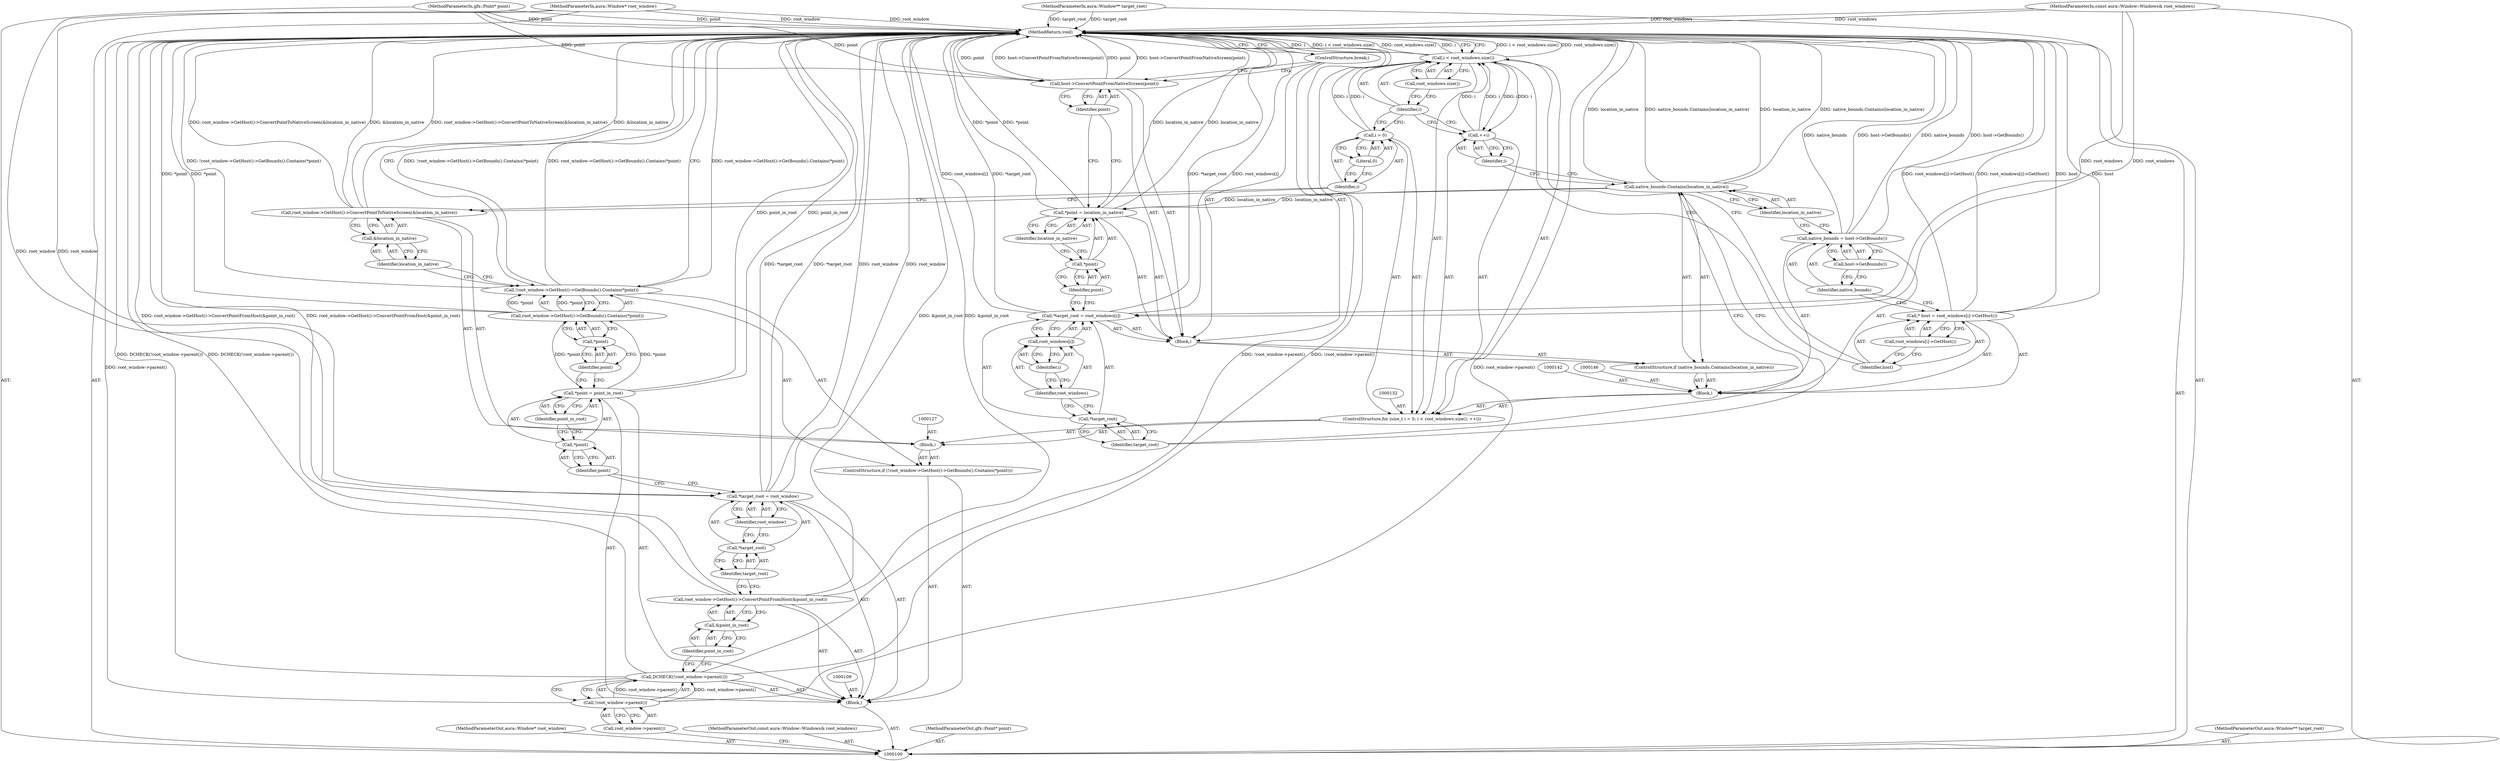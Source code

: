 digraph "1_Chrome_c21d7ac13d69cbadbbb5b2dc147be1933d52147a" {
"1000167" [label="(MethodReturn,void)"];
"1000116" [label="(Identifier,root_window)"];
"1000113" [label="(Call,*target_root = root_window)"];
"1000114" [label="(Call,*target_root)"];
"1000115" [label="(Identifier,target_root)"];
"1000120" [label="(Identifier,point_in_root)"];
"1000117" [label="(Call,*point = point_in_root)"];
"1000118" [label="(Call,*point)"];
"1000119" [label="(Identifier,point)"];
"1000121" [label="(ControlStructure,if (!root_window->GetHost()->GetBounds().Contains(*point)))"];
"1000124" [label="(Call,*point)"];
"1000125" [label="(Identifier,point)"];
"1000122" [label="(Call,!root_window->GetHost()->GetBounds().Contains(*point))"];
"1000123" [label="(Call,root_window->GetHost()->GetBounds().Contains(*point))"];
"1000126" [label="(Block,)"];
"1000128" [label="(Call,root_window->GetHost()->ConvertPointToNativeScreen(&location_in_native))"];
"1000129" [label="(Call,&location_in_native)"];
"1000130" [label="(Identifier,location_in_native)"];
"1000133" [label="(Call,i = 0)"];
"1000134" [label="(Identifier,i)"];
"1000135" [label="(Literal,0)"];
"1000136" [label="(Call,i < root_windows.size())"];
"1000137" [label="(Identifier,i)"];
"1000138" [label="(Call,root_windows.size())"];
"1000131" [label="(ControlStructure,for (size_t i = 0; i < root_windows.size(); ++i))"];
"1000139" [label="(Call,++i)"];
"1000140" [label="(Identifier,i)"];
"1000101" [label="(MethodParameterIn,aura::Window* root_window)"];
"1000246" [label="(MethodParameterOut,aura::Window* root_window)"];
"1000143" [label="(Call,* host = root_windows[i]->GetHost())"];
"1000144" [label="(Identifier,host)"];
"1000145" [label="(Call,root_windows[i]->GetHost())"];
"1000147" [label="(Call,native_bounds = host->GetBounds())"];
"1000148" [label="(Identifier,native_bounds)"];
"1000149" [label="(Call,host->GetBounds())"];
"1000141" [label="(Block,)"];
"1000151" [label="(Call,native_bounds.Contains(location_in_native))"];
"1000152" [label="(Identifier,location_in_native)"];
"1000153" [label="(Block,)"];
"1000150" [label="(ControlStructure,if (native_bounds.Contains(location_in_native)))"];
"1000156" [label="(Identifier,target_root)"];
"1000157" [label="(Call,root_windows[i])"];
"1000158" [label="(Identifier,root_windows)"];
"1000159" [label="(Identifier,i)"];
"1000154" [label="(Call,*target_root = root_windows[i])"];
"1000155" [label="(Call,*target_root)"];
"1000162" [label="(Identifier,point)"];
"1000163" [label="(Identifier,location_in_native)"];
"1000160" [label="(Call,*point = location_in_native)"];
"1000161" [label="(Call,*point)"];
"1000165" [label="(Identifier,point)"];
"1000164" [label="(Call,host->ConvertPointFromNativeScreen(point))"];
"1000166" [label="(ControlStructure,break;)"];
"1000102" [label="(MethodParameterIn,const aura::Window::Windows& root_windows)"];
"1000247" [label="(MethodParameterOut,const aura::Window::Windows& root_windows)"];
"1000103" [label="(MethodParameterIn,gfx::Point* point)"];
"1000248" [label="(MethodParameterOut,gfx::Point* point)"];
"1000105" [label="(Block,)"];
"1000104" [label="(MethodParameterIn,aura::Window** target_root)"];
"1000249" [label="(MethodParameterOut,aura::Window** target_root)"];
"1000108" [label="(Call,root_window->parent())"];
"1000106" [label="(Call,DCHECK(!root_window->parent()))"];
"1000107" [label="(Call,!root_window->parent())"];
"1000110" [label="(Call,root_window->GetHost()->ConvertPointFromHost(&point_in_root))"];
"1000111" [label="(Call,&point_in_root)"];
"1000112" [label="(Identifier,point_in_root)"];
"1000167" -> "1000100"  [label="AST: "];
"1000167" -> "1000136"  [label="CFG: "];
"1000167" -> "1000166"  [label="CFG: "];
"1000167" -> "1000122"  [label="CFG: "];
"1000164" -> "1000167"  [label="DDG: host->ConvertPointFromNativeScreen(point)"];
"1000164" -> "1000167"  [label="DDG: point"];
"1000107" -> "1000167"  [label="DDG: root_window->parent()"];
"1000154" -> "1000167"  [label="DDG: root_windows[i]"];
"1000154" -> "1000167"  [label="DDG: *target_root"];
"1000104" -> "1000167"  [label="DDG: target_root"];
"1000151" -> "1000167"  [label="DDG: location_in_native"];
"1000151" -> "1000167"  [label="DDG: native_bounds.Contains(location_in_native)"];
"1000160" -> "1000167"  [label="DDG: location_in_native"];
"1000160" -> "1000167"  [label="DDG: *point"];
"1000106" -> "1000167"  [label="DDG: !root_window->parent()"];
"1000106" -> "1000167"  [label="DDG: DCHECK(!root_window->parent())"];
"1000113" -> "1000167"  [label="DDG: *target_root"];
"1000113" -> "1000167"  [label="DDG: root_window"];
"1000122" -> "1000167"  [label="DDG: root_window->GetHost()->GetBounds().Contains(*point)"];
"1000122" -> "1000167"  [label="DDG: !root_window->GetHost()->GetBounds().Contains(*point)"];
"1000128" -> "1000167"  [label="DDG: &location_in_native"];
"1000128" -> "1000167"  [label="DDG: root_window->GetHost()->ConvertPointToNativeScreen(&location_in_native)"];
"1000103" -> "1000167"  [label="DDG: point"];
"1000143" -> "1000167"  [label="DDG: host"];
"1000143" -> "1000167"  [label="DDG: root_windows[i]->GetHost()"];
"1000147" -> "1000167"  [label="DDG: host->GetBounds()"];
"1000147" -> "1000167"  [label="DDG: native_bounds"];
"1000102" -> "1000167"  [label="DDG: root_windows"];
"1000101" -> "1000167"  [label="DDG: root_window"];
"1000110" -> "1000167"  [label="DDG: root_window->GetHost()->ConvertPointFromHost(&point_in_root)"];
"1000110" -> "1000167"  [label="DDG: &point_in_root"];
"1000117" -> "1000167"  [label="DDG: point_in_root"];
"1000136" -> "1000167"  [label="DDG: i < root_windows.size()"];
"1000136" -> "1000167"  [label="DDG: root_windows.size()"];
"1000136" -> "1000167"  [label="DDG: i"];
"1000123" -> "1000167"  [label="DDG: *point"];
"1000116" -> "1000113"  [label="AST: "];
"1000116" -> "1000114"  [label="CFG: "];
"1000113" -> "1000116"  [label="CFG: "];
"1000113" -> "1000105"  [label="AST: "];
"1000113" -> "1000116"  [label="CFG: "];
"1000114" -> "1000113"  [label="AST: "];
"1000116" -> "1000113"  [label="AST: "];
"1000119" -> "1000113"  [label="CFG: "];
"1000113" -> "1000167"  [label="DDG: *target_root"];
"1000113" -> "1000167"  [label="DDG: root_window"];
"1000101" -> "1000113"  [label="DDG: root_window"];
"1000114" -> "1000113"  [label="AST: "];
"1000114" -> "1000115"  [label="CFG: "];
"1000115" -> "1000114"  [label="AST: "];
"1000116" -> "1000114"  [label="CFG: "];
"1000115" -> "1000114"  [label="AST: "];
"1000115" -> "1000110"  [label="CFG: "];
"1000114" -> "1000115"  [label="CFG: "];
"1000120" -> "1000117"  [label="AST: "];
"1000120" -> "1000118"  [label="CFG: "];
"1000117" -> "1000120"  [label="CFG: "];
"1000117" -> "1000105"  [label="AST: "];
"1000117" -> "1000120"  [label="CFG: "];
"1000118" -> "1000117"  [label="AST: "];
"1000120" -> "1000117"  [label="AST: "];
"1000125" -> "1000117"  [label="CFG: "];
"1000117" -> "1000167"  [label="DDG: point_in_root"];
"1000117" -> "1000123"  [label="DDG: *point"];
"1000118" -> "1000117"  [label="AST: "];
"1000118" -> "1000119"  [label="CFG: "];
"1000119" -> "1000118"  [label="AST: "];
"1000120" -> "1000118"  [label="CFG: "];
"1000119" -> "1000118"  [label="AST: "];
"1000119" -> "1000113"  [label="CFG: "];
"1000118" -> "1000119"  [label="CFG: "];
"1000121" -> "1000105"  [label="AST: "];
"1000122" -> "1000121"  [label="AST: "];
"1000126" -> "1000121"  [label="AST: "];
"1000124" -> "1000123"  [label="AST: "];
"1000124" -> "1000125"  [label="CFG: "];
"1000125" -> "1000124"  [label="AST: "];
"1000123" -> "1000124"  [label="CFG: "];
"1000125" -> "1000124"  [label="AST: "];
"1000125" -> "1000117"  [label="CFG: "];
"1000124" -> "1000125"  [label="CFG: "];
"1000122" -> "1000121"  [label="AST: "];
"1000122" -> "1000123"  [label="CFG: "];
"1000123" -> "1000122"  [label="AST: "];
"1000130" -> "1000122"  [label="CFG: "];
"1000167" -> "1000122"  [label="CFG: "];
"1000122" -> "1000167"  [label="DDG: root_window->GetHost()->GetBounds().Contains(*point)"];
"1000122" -> "1000167"  [label="DDG: !root_window->GetHost()->GetBounds().Contains(*point)"];
"1000123" -> "1000122"  [label="DDG: *point"];
"1000123" -> "1000122"  [label="AST: "];
"1000123" -> "1000124"  [label="CFG: "];
"1000124" -> "1000123"  [label="AST: "];
"1000122" -> "1000123"  [label="CFG: "];
"1000123" -> "1000167"  [label="DDG: *point"];
"1000123" -> "1000122"  [label="DDG: *point"];
"1000117" -> "1000123"  [label="DDG: *point"];
"1000126" -> "1000121"  [label="AST: "];
"1000127" -> "1000126"  [label="AST: "];
"1000128" -> "1000126"  [label="AST: "];
"1000131" -> "1000126"  [label="AST: "];
"1000128" -> "1000126"  [label="AST: "];
"1000128" -> "1000129"  [label="CFG: "];
"1000129" -> "1000128"  [label="AST: "];
"1000134" -> "1000128"  [label="CFG: "];
"1000128" -> "1000167"  [label="DDG: &location_in_native"];
"1000128" -> "1000167"  [label="DDG: root_window->GetHost()->ConvertPointToNativeScreen(&location_in_native)"];
"1000129" -> "1000128"  [label="AST: "];
"1000129" -> "1000130"  [label="CFG: "];
"1000130" -> "1000129"  [label="AST: "];
"1000128" -> "1000129"  [label="CFG: "];
"1000130" -> "1000129"  [label="AST: "];
"1000130" -> "1000122"  [label="CFG: "];
"1000129" -> "1000130"  [label="CFG: "];
"1000133" -> "1000131"  [label="AST: "];
"1000133" -> "1000135"  [label="CFG: "];
"1000134" -> "1000133"  [label="AST: "];
"1000135" -> "1000133"  [label="AST: "];
"1000137" -> "1000133"  [label="CFG: "];
"1000133" -> "1000136"  [label="DDG: i"];
"1000134" -> "1000133"  [label="AST: "];
"1000134" -> "1000128"  [label="CFG: "];
"1000135" -> "1000134"  [label="CFG: "];
"1000135" -> "1000133"  [label="AST: "];
"1000135" -> "1000134"  [label="CFG: "];
"1000133" -> "1000135"  [label="CFG: "];
"1000136" -> "1000131"  [label="AST: "];
"1000136" -> "1000138"  [label="CFG: "];
"1000137" -> "1000136"  [label="AST: "];
"1000138" -> "1000136"  [label="AST: "];
"1000144" -> "1000136"  [label="CFG: "];
"1000167" -> "1000136"  [label="CFG: "];
"1000136" -> "1000167"  [label="DDG: i < root_windows.size()"];
"1000136" -> "1000167"  [label="DDG: root_windows.size()"];
"1000136" -> "1000167"  [label="DDG: i"];
"1000139" -> "1000136"  [label="DDG: i"];
"1000133" -> "1000136"  [label="DDG: i"];
"1000136" -> "1000139"  [label="DDG: i"];
"1000137" -> "1000136"  [label="AST: "];
"1000137" -> "1000133"  [label="CFG: "];
"1000137" -> "1000139"  [label="CFG: "];
"1000138" -> "1000137"  [label="CFG: "];
"1000138" -> "1000136"  [label="AST: "];
"1000138" -> "1000137"  [label="CFG: "];
"1000136" -> "1000138"  [label="CFG: "];
"1000131" -> "1000126"  [label="AST: "];
"1000132" -> "1000131"  [label="AST: "];
"1000133" -> "1000131"  [label="AST: "];
"1000136" -> "1000131"  [label="AST: "];
"1000139" -> "1000131"  [label="AST: "];
"1000141" -> "1000131"  [label="AST: "];
"1000139" -> "1000131"  [label="AST: "];
"1000139" -> "1000140"  [label="CFG: "];
"1000140" -> "1000139"  [label="AST: "];
"1000137" -> "1000139"  [label="CFG: "];
"1000139" -> "1000136"  [label="DDG: i"];
"1000136" -> "1000139"  [label="DDG: i"];
"1000140" -> "1000139"  [label="AST: "];
"1000140" -> "1000151"  [label="CFG: "];
"1000139" -> "1000140"  [label="CFG: "];
"1000101" -> "1000100"  [label="AST: "];
"1000101" -> "1000167"  [label="DDG: root_window"];
"1000101" -> "1000113"  [label="DDG: root_window"];
"1000246" -> "1000100"  [label="AST: "];
"1000143" -> "1000141"  [label="AST: "];
"1000143" -> "1000145"  [label="CFG: "];
"1000144" -> "1000143"  [label="AST: "];
"1000145" -> "1000143"  [label="AST: "];
"1000148" -> "1000143"  [label="CFG: "];
"1000143" -> "1000167"  [label="DDG: host"];
"1000143" -> "1000167"  [label="DDG: root_windows[i]->GetHost()"];
"1000144" -> "1000143"  [label="AST: "];
"1000144" -> "1000136"  [label="CFG: "];
"1000145" -> "1000144"  [label="CFG: "];
"1000145" -> "1000143"  [label="AST: "];
"1000145" -> "1000144"  [label="CFG: "];
"1000143" -> "1000145"  [label="CFG: "];
"1000147" -> "1000141"  [label="AST: "];
"1000147" -> "1000149"  [label="CFG: "];
"1000148" -> "1000147"  [label="AST: "];
"1000149" -> "1000147"  [label="AST: "];
"1000152" -> "1000147"  [label="CFG: "];
"1000147" -> "1000167"  [label="DDG: host->GetBounds()"];
"1000147" -> "1000167"  [label="DDG: native_bounds"];
"1000148" -> "1000147"  [label="AST: "];
"1000148" -> "1000143"  [label="CFG: "];
"1000149" -> "1000148"  [label="CFG: "];
"1000149" -> "1000147"  [label="AST: "];
"1000149" -> "1000148"  [label="CFG: "];
"1000147" -> "1000149"  [label="CFG: "];
"1000141" -> "1000131"  [label="AST: "];
"1000142" -> "1000141"  [label="AST: "];
"1000143" -> "1000141"  [label="AST: "];
"1000146" -> "1000141"  [label="AST: "];
"1000147" -> "1000141"  [label="AST: "];
"1000150" -> "1000141"  [label="AST: "];
"1000151" -> "1000150"  [label="AST: "];
"1000151" -> "1000152"  [label="CFG: "];
"1000152" -> "1000151"  [label="AST: "];
"1000156" -> "1000151"  [label="CFG: "];
"1000140" -> "1000151"  [label="CFG: "];
"1000151" -> "1000167"  [label="DDG: location_in_native"];
"1000151" -> "1000167"  [label="DDG: native_bounds.Contains(location_in_native)"];
"1000151" -> "1000160"  [label="DDG: location_in_native"];
"1000152" -> "1000151"  [label="AST: "];
"1000152" -> "1000147"  [label="CFG: "];
"1000151" -> "1000152"  [label="CFG: "];
"1000153" -> "1000150"  [label="AST: "];
"1000154" -> "1000153"  [label="AST: "];
"1000160" -> "1000153"  [label="AST: "];
"1000164" -> "1000153"  [label="AST: "];
"1000166" -> "1000153"  [label="AST: "];
"1000150" -> "1000141"  [label="AST: "];
"1000151" -> "1000150"  [label="AST: "];
"1000153" -> "1000150"  [label="AST: "];
"1000156" -> "1000155"  [label="AST: "];
"1000156" -> "1000151"  [label="CFG: "];
"1000155" -> "1000156"  [label="CFG: "];
"1000157" -> "1000154"  [label="AST: "];
"1000157" -> "1000159"  [label="CFG: "];
"1000158" -> "1000157"  [label="AST: "];
"1000159" -> "1000157"  [label="AST: "];
"1000154" -> "1000157"  [label="CFG: "];
"1000158" -> "1000157"  [label="AST: "];
"1000158" -> "1000155"  [label="CFG: "];
"1000159" -> "1000158"  [label="CFG: "];
"1000159" -> "1000157"  [label="AST: "];
"1000159" -> "1000158"  [label="CFG: "];
"1000157" -> "1000159"  [label="CFG: "];
"1000154" -> "1000153"  [label="AST: "];
"1000154" -> "1000157"  [label="CFG: "];
"1000155" -> "1000154"  [label="AST: "];
"1000157" -> "1000154"  [label="AST: "];
"1000162" -> "1000154"  [label="CFG: "];
"1000154" -> "1000167"  [label="DDG: root_windows[i]"];
"1000154" -> "1000167"  [label="DDG: *target_root"];
"1000102" -> "1000154"  [label="DDG: root_windows"];
"1000155" -> "1000154"  [label="AST: "];
"1000155" -> "1000156"  [label="CFG: "];
"1000156" -> "1000155"  [label="AST: "];
"1000158" -> "1000155"  [label="CFG: "];
"1000162" -> "1000161"  [label="AST: "];
"1000162" -> "1000154"  [label="CFG: "];
"1000161" -> "1000162"  [label="CFG: "];
"1000163" -> "1000160"  [label="AST: "];
"1000163" -> "1000161"  [label="CFG: "];
"1000160" -> "1000163"  [label="CFG: "];
"1000160" -> "1000153"  [label="AST: "];
"1000160" -> "1000163"  [label="CFG: "];
"1000161" -> "1000160"  [label="AST: "];
"1000163" -> "1000160"  [label="AST: "];
"1000165" -> "1000160"  [label="CFG: "];
"1000160" -> "1000167"  [label="DDG: location_in_native"];
"1000160" -> "1000167"  [label="DDG: *point"];
"1000151" -> "1000160"  [label="DDG: location_in_native"];
"1000161" -> "1000160"  [label="AST: "];
"1000161" -> "1000162"  [label="CFG: "];
"1000162" -> "1000161"  [label="AST: "];
"1000163" -> "1000161"  [label="CFG: "];
"1000165" -> "1000164"  [label="AST: "];
"1000165" -> "1000160"  [label="CFG: "];
"1000164" -> "1000165"  [label="CFG: "];
"1000164" -> "1000153"  [label="AST: "];
"1000164" -> "1000165"  [label="CFG: "];
"1000165" -> "1000164"  [label="AST: "];
"1000166" -> "1000164"  [label="CFG: "];
"1000164" -> "1000167"  [label="DDG: host->ConvertPointFromNativeScreen(point)"];
"1000164" -> "1000167"  [label="DDG: point"];
"1000103" -> "1000164"  [label="DDG: point"];
"1000166" -> "1000153"  [label="AST: "];
"1000166" -> "1000164"  [label="CFG: "];
"1000167" -> "1000166"  [label="CFG: "];
"1000102" -> "1000100"  [label="AST: "];
"1000102" -> "1000167"  [label="DDG: root_windows"];
"1000102" -> "1000154"  [label="DDG: root_windows"];
"1000247" -> "1000100"  [label="AST: "];
"1000103" -> "1000100"  [label="AST: "];
"1000103" -> "1000167"  [label="DDG: point"];
"1000103" -> "1000164"  [label="DDG: point"];
"1000248" -> "1000100"  [label="AST: "];
"1000105" -> "1000100"  [label="AST: "];
"1000106" -> "1000105"  [label="AST: "];
"1000109" -> "1000105"  [label="AST: "];
"1000110" -> "1000105"  [label="AST: "];
"1000113" -> "1000105"  [label="AST: "];
"1000117" -> "1000105"  [label="AST: "];
"1000121" -> "1000105"  [label="AST: "];
"1000104" -> "1000100"  [label="AST: "];
"1000104" -> "1000167"  [label="DDG: target_root"];
"1000249" -> "1000100"  [label="AST: "];
"1000108" -> "1000107"  [label="AST: "];
"1000108" -> "1000100"  [label="CFG: "];
"1000107" -> "1000108"  [label="CFG: "];
"1000106" -> "1000105"  [label="AST: "];
"1000106" -> "1000107"  [label="CFG: "];
"1000107" -> "1000106"  [label="AST: "];
"1000112" -> "1000106"  [label="CFG: "];
"1000106" -> "1000167"  [label="DDG: !root_window->parent()"];
"1000106" -> "1000167"  [label="DDG: DCHECK(!root_window->parent())"];
"1000107" -> "1000106"  [label="DDG: root_window->parent()"];
"1000107" -> "1000106"  [label="AST: "];
"1000107" -> "1000108"  [label="CFG: "];
"1000108" -> "1000107"  [label="AST: "];
"1000106" -> "1000107"  [label="CFG: "];
"1000107" -> "1000167"  [label="DDG: root_window->parent()"];
"1000107" -> "1000106"  [label="DDG: root_window->parent()"];
"1000110" -> "1000105"  [label="AST: "];
"1000110" -> "1000111"  [label="CFG: "];
"1000111" -> "1000110"  [label="AST: "];
"1000115" -> "1000110"  [label="CFG: "];
"1000110" -> "1000167"  [label="DDG: root_window->GetHost()->ConvertPointFromHost(&point_in_root)"];
"1000110" -> "1000167"  [label="DDG: &point_in_root"];
"1000111" -> "1000110"  [label="AST: "];
"1000111" -> "1000112"  [label="CFG: "];
"1000112" -> "1000111"  [label="AST: "];
"1000110" -> "1000111"  [label="CFG: "];
"1000112" -> "1000111"  [label="AST: "];
"1000112" -> "1000106"  [label="CFG: "];
"1000111" -> "1000112"  [label="CFG: "];
}

